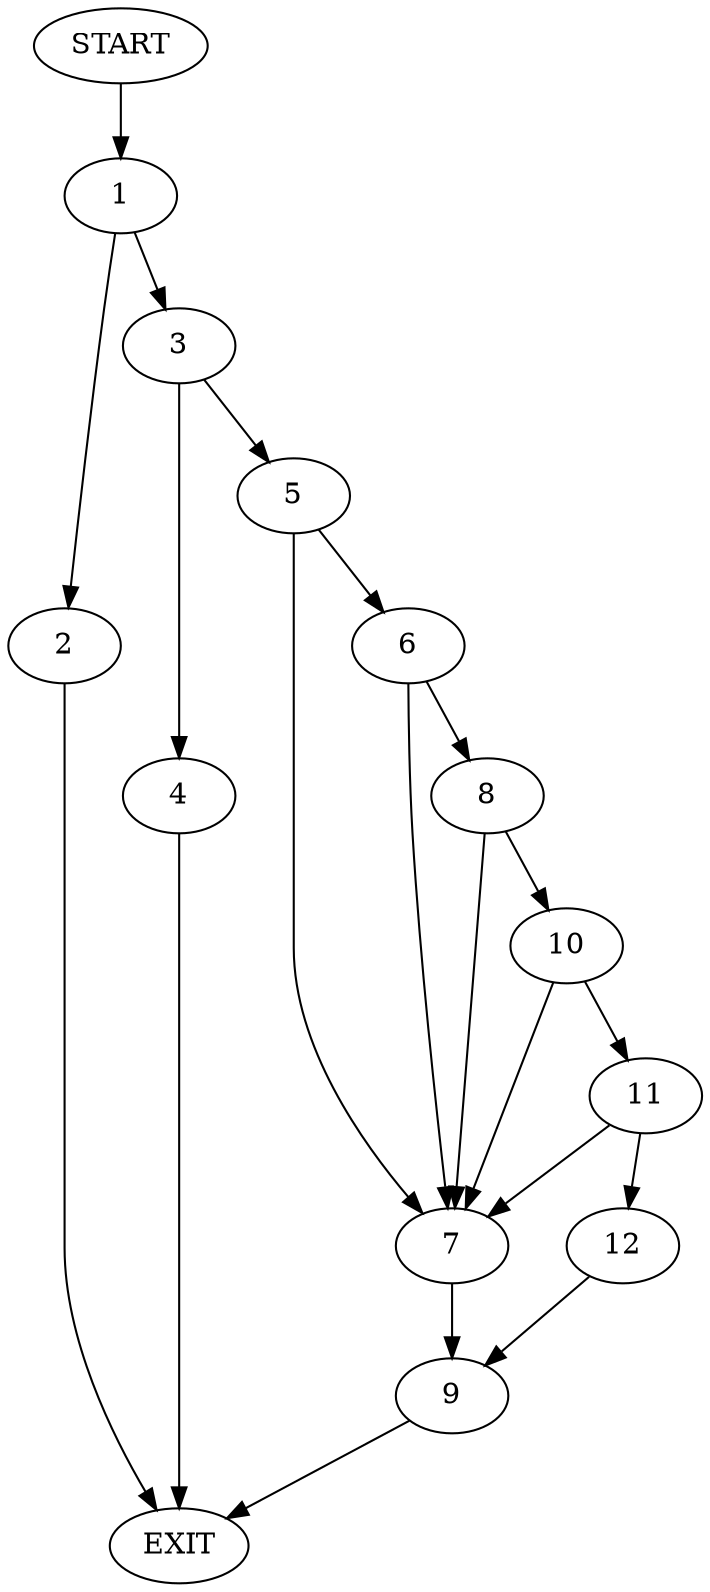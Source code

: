 digraph {
0 [label="START"]
13 [label="EXIT"]
0 -> 1
1 -> 2
1 -> 3
3 -> 4
3 -> 5
2 -> 13
4 -> 13
5 -> 6
5 -> 7
6 -> 8
6 -> 7
7 -> 9
8 -> 10
8 -> 7
10 -> 11
10 -> 7
11 -> 12
11 -> 7
12 -> 9
9 -> 13
}
